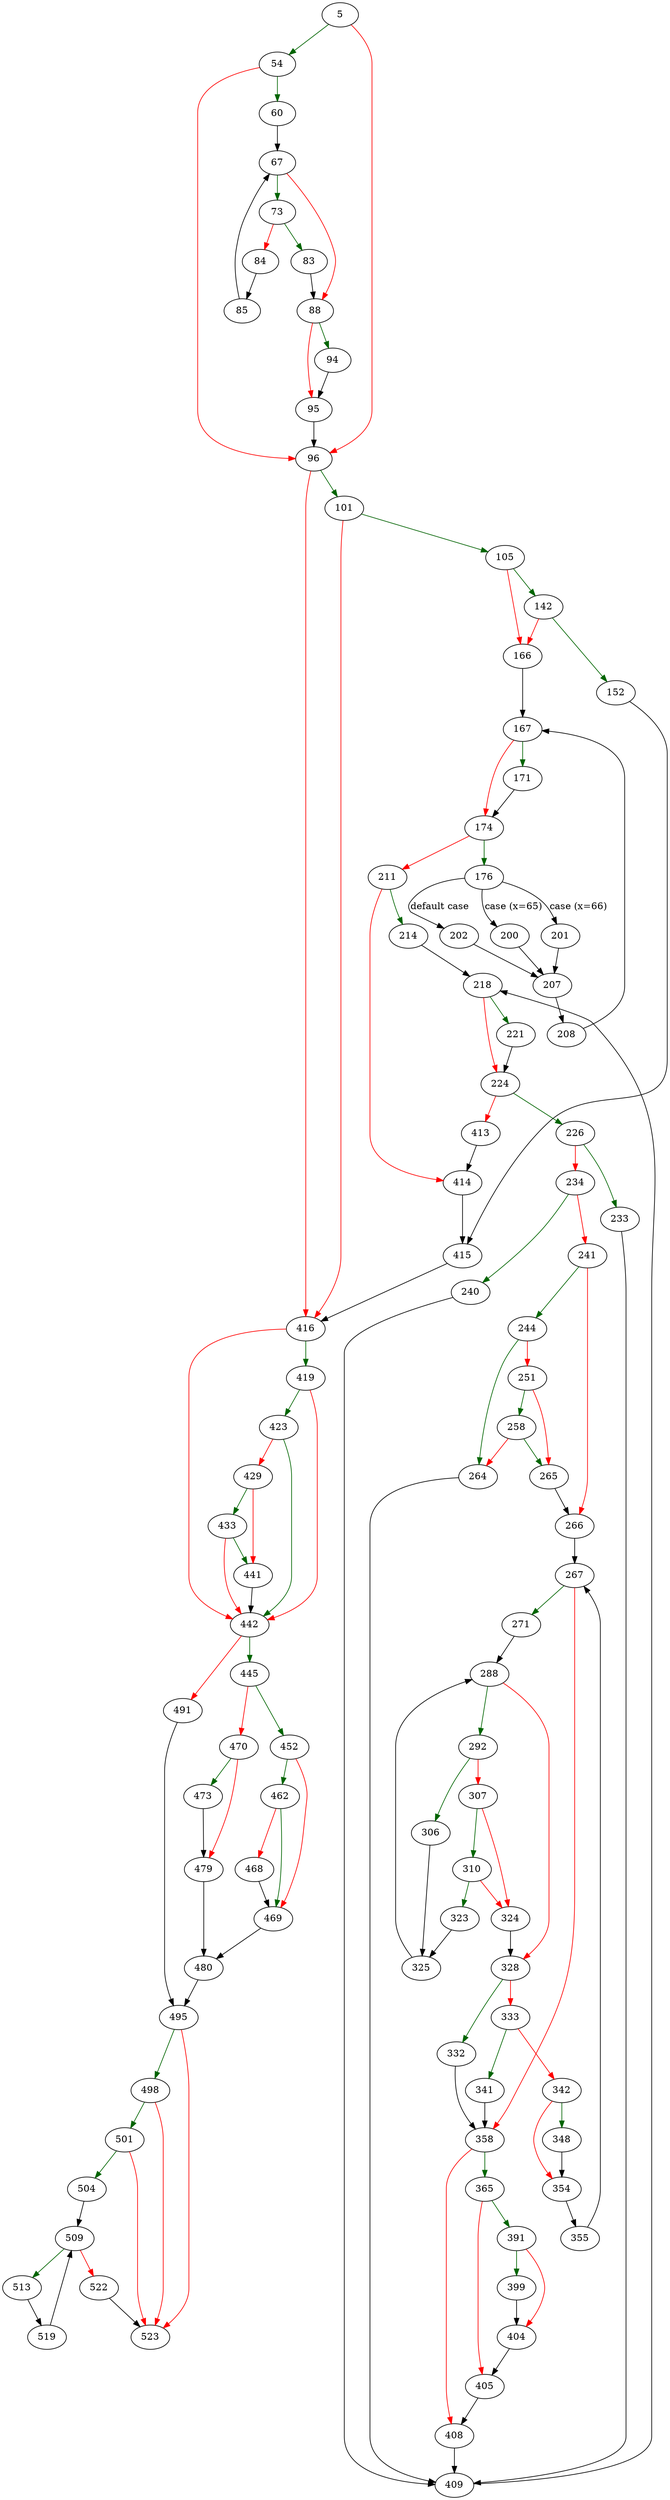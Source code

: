 strict digraph "sqlite3FindInIndex" {
	// Node definitions.
	5 [entry=true];
	54;
	96;
	60;
	67;
	73;
	88;
	83;
	84;
	85;
	94;
	95;
	101;
	416;
	105;
	142;
	166;
	152;
	415;
	167;
	171;
	174;
	176;
	211;
	200;
	201;
	202;
	207;
	208;
	214;
	414;
	218;
	221;
	224;
	226;
	413;
	233;
	234;
	409;
	240;
	241;
	244;
	266;
	264;
	251;
	258;
	265;
	267;
	271;
	358;
	288;
	292;
	328;
	306;
	307;
	325;
	310;
	324;
	323;
	332;
	333;
	341;
	342;
	348;
	354;
	355;
	365;
	408;
	391;
	405;
	399;
	404;
	419;
	442;
	423;
	429;
	433;
	441;
	445;
	491;
	452;
	470;
	462;
	469;
	468;
	480;
	473;
	479;
	495;
	498;
	523;
	501;
	504;
	509;
	513;
	522;
	519;

	// Edge definitions.
	5 -> 54 [
		color=darkgreen
		cond=true
	];
	5 -> 96 [
		color=red
		cond=false
	];
	54 -> 96 [
		color=red
		cond=false
	];
	54 -> 60 [
		color=darkgreen
		cond=true
	];
	96 -> 101 [
		color=darkgreen
		cond=true
	];
	96 -> 416 [
		color=red
		cond=false
	];
	60 -> 67;
	67 -> 73 [
		color=darkgreen
		cond=true
	];
	67 -> 88 [
		color=red
		cond=false
	];
	73 -> 83 [
		color=darkgreen
		cond=true
	];
	73 -> 84 [
		color=red
		cond=false
	];
	88 -> 94 [
		color=darkgreen
		cond=true
	];
	88 -> 95 [
		color=red
		cond=false
	];
	83 -> 88;
	84 -> 85;
	85 -> 67;
	94 -> 95;
	95 -> 96;
	101 -> 416 [
		color=red
		cond=false
	];
	101 -> 105 [
		color=darkgreen
		cond=true
	];
	416 -> 419 [
		color=darkgreen
		cond=true
	];
	416 -> 442 [
		color=red
		cond=false
	];
	105 -> 142 [
		color=darkgreen
		cond=true
	];
	105 -> 166 [
		color=red
		cond=false
	];
	142 -> 166 [
		color=red
		cond=false
	];
	142 -> 152 [
		color=darkgreen
		cond=true
	];
	166 -> 167;
	152 -> 415;
	415 -> 416;
	167 -> 171 [
		color=darkgreen
		cond=true
	];
	167 -> 174 [
		color=red
		cond=false
	];
	171 -> 174;
	174 -> 176 [
		color=darkgreen
		cond=true
	];
	174 -> 211 [
		color=red
		cond=false
	];
	176 -> 200 [
		cond="case (x=65)"
		label="case (x=65)"
	];
	176 -> 201 [
		cond="case (x=66)"
		label="case (x=66)"
	];
	176 -> 202 [
		cond="default case"
		label="default case"
	];
	211 -> 214 [
		color=darkgreen
		cond=true
	];
	211 -> 414 [
		color=red
		cond=false
	];
	200 -> 207;
	201 -> 207;
	202 -> 207;
	207 -> 208;
	208 -> 167;
	214 -> 218;
	414 -> 415;
	218 -> 221 [
		color=darkgreen
		cond=true
	];
	218 -> 224 [
		color=red
		cond=false
	];
	221 -> 224;
	224 -> 226 [
		color=darkgreen
		cond=true
	];
	224 -> 413 [
		color=red
		cond=false
	];
	226 -> 233 [
		color=darkgreen
		cond=true
	];
	226 -> 234 [
		color=red
		cond=false
	];
	413 -> 414;
	233 -> 409;
	234 -> 240 [
		color=darkgreen
		cond=true
	];
	234 -> 241 [
		color=red
		cond=false
	];
	409 -> 218;
	240 -> 409;
	241 -> 244 [
		color=darkgreen
		cond=true
	];
	241 -> 266 [
		color=red
		cond=false
	];
	244 -> 264 [
		color=darkgreen
		cond=true
	];
	244 -> 251 [
		color=red
		cond=false
	];
	266 -> 267;
	264 -> 409;
	251 -> 258 [
		color=darkgreen
		cond=true
	];
	251 -> 265 [
		color=red
		cond=false
	];
	258 -> 264 [
		color=red
		cond=false
	];
	258 -> 265 [
		color=darkgreen
		cond=true
	];
	265 -> 266;
	267 -> 271 [
		color=darkgreen
		cond=true
	];
	267 -> 358 [
		color=red
		cond=false
	];
	271 -> 288;
	358 -> 365 [
		color=darkgreen
		cond=true
	];
	358 -> 408 [
		color=red
		cond=false
	];
	288 -> 292 [
		color=darkgreen
		cond=true
	];
	288 -> 328 [
		color=red
		cond=false
	];
	292 -> 306 [
		color=darkgreen
		cond=true
	];
	292 -> 307 [
		color=red
		cond=false
	];
	328 -> 332 [
		color=darkgreen
		cond=true
	];
	328 -> 333 [
		color=red
		cond=false
	];
	306 -> 325;
	307 -> 310 [
		color=darkgreen
		cond=true
	];
	307 -> 324 [
		color=red
		cond=false
	];
	325 -> 288;
	310 -> 324 [
		color=red
		cond=false
	];
	310 -> 323 [
		color=darkgreen
		cond=true
	];
	324 -> 328;
	323 -> 325;
	332 -> 358;
	333 -> 341 [
		color=darkgreen
		cond=true
	];
	333 -> 342 [
		color=red
		cond=false
	];
	341 -> 358;
	342 -> 348 [
		color=darkgreen
		cond=true
	];
	342 -> 354 [
		color=red
		cond=false
	];
	348 -> 354;
	354 -> 355;
	355 -> 267;
	365 -> 391 [
		color=darkgreen
		cond=true
	];
	365 -> 405 [
		color=red
		cond=false
	];
	408 -> 409;
	391 -> 399 [
		color=darkgreen
		cond=true
	];
	391 -> 404 [
		color=red
		cond=false
	];
	405 -> 408;
	399 -> 404;
	404 -> 405;
	419 -> 442 [
		color=red
		cond=false
	];
	419 -> 423 [
		color=darkgreen
		cond=true
	];
	442 -> 445 [
		color=darkgreen
		cond=true
	];
	442 -> 491 [
		color=red
		cond=false
	];
	423 -> 442 [
		color=darkgreen
		cond=true
	];
	423 -> 429 [
		color=red
		cond=false
	];
	429 -> 433 [
		color=darkgreen
		cond=true
	];
	429 -> 441 [
		color=red
		cond=false
	];
	433 -> 442 [
		color=red
		cond=false
	];
	433 -> 441 [
		color=darkgreen
		cond=true
	];
	441 -> 442;
	445 -> 452 [
		color=darkgreen
		cond=true
	];
	445 -> 470 [
		color=red
		cond=false
	];
	491 -> 495;
	452 -> 462 [
		color=darkgreen
		cond=true
	];
	452 -> 469 [
		color=red
		cond=false
	];
	470 -> 473 [
		color=darkgreen
		cond=true
	];
	470 -> 479 [
		color=red
		cond=false
	];
	462 -> 469 [
		color=darkgreen
		cond=true
	];
	462 -> 468 [
		color=red
		cond=false
	];
	469 -> 480;
	468 -> 469;
	480 -> 495;
	473 -> 479;
	479 -> 480;
	495 -> 498 [
		color=darkgreen
		cond=true
	];
	495 -> 523 [
		color=red
		cond=false
	];
	498 -> 523 [
		color=red
		cond=false
	];
	498 -> 501 [
		color=darkgreen
		cond=true
	];
	501 -> 523 [
		color=red
		cond=false
	];
	501 -> 504 [
		color=darkgreen
		cond=true
	];
	504 -> 509;
	509 -> 513 [
		color=darkgreen
		cond=true
	];
	509 -> 522 [
		color=red
		cond=false
	];
	513 -> 519;
	522 -> 523;
	519 -> 509;
}
